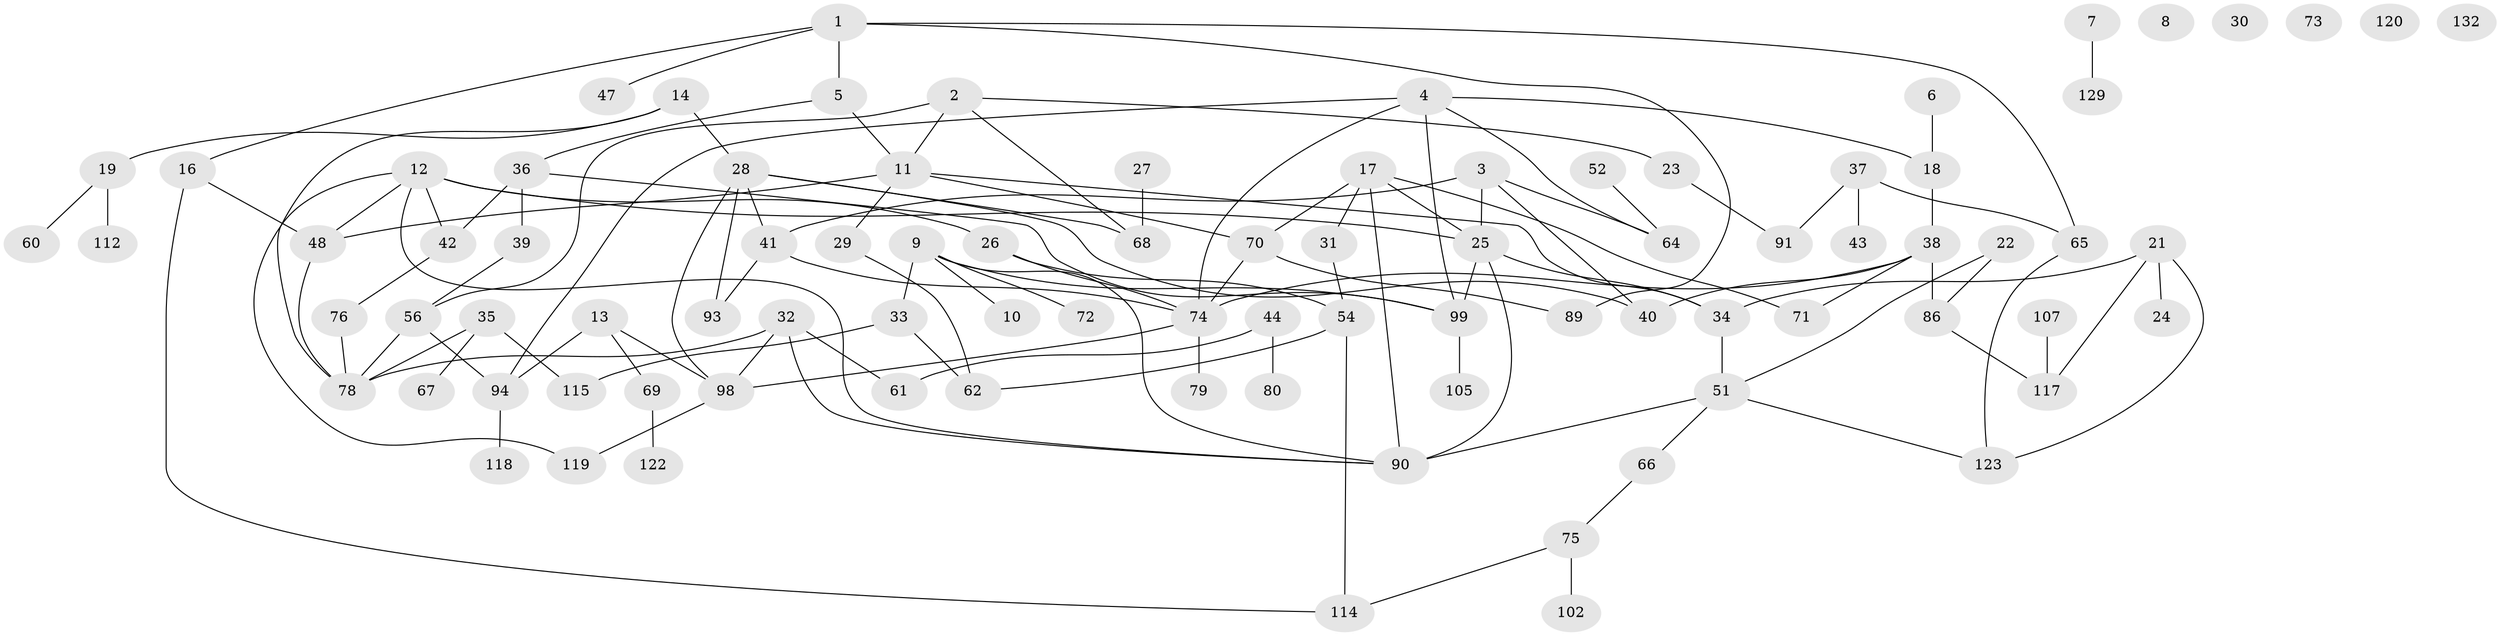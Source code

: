 // original degree distribution, {4: 0.15151515151515152, 3: 0.3181818181818182, 5: 0.045454545454545456, 1: 0.22727272727272727, 0: 0.03787878787878788, 2: 0.20454545454545456, 6: 0.015151515151515152}
// Generated by graph-tools (version 1.1) at 2025/41/03/06/25 10:41:22]
// undirected, 89 vertices, 123 edges
graph export_dot {
graph [start="1"]
  node [color=gray90,style=filled];
  1 [super="+20"];
  2 [super="+57"];
  3 [super="+116"];
  4 [super="+85"];
  5 [super="+53"];
  6;
  7 [super="+15"];
  8;
  9 [super="+50"];
  10;
  11 [super="+103"];
  12 [super="+84"];
  13 [super="+63"];
  14;
  16;
  17 [super="+101"];
  18 [super="+58"];
  19 [super="+95"];
  21 [super="+96"];
  22 [super="+108"];
  23;
  24;
  25 [super="+55"];
  26 [super="+131"];
  27;
  28 [super="+111"];
  29;
  30;
  31 [super="+109"];
  32 [super="+45"];
  33 [super="+49"];
  34 [super="+59"];
  35;
  36;
  37 [super="+46"];
  38 [super="+88"];
  39;
  40;
  41 [super="+87"];
  42 [super="+104"];
  43;
  44;
  47;
  48 [super="+121"];
  51 [super="+92"];
  52;
  54;
  56 [super="+77"];
  60;
  61;
  62;
  64 [super="+82"];
  65 [super="+83"];
  66 [super="+106"];
  67;
  68;
  69 [super="+97"];
  70;
  71;
  72;
  73;
  74 [super="+81"];
  75 [super="+125"];
  76;
  78 [super="+126"];
  79;
  80;
  86;
  89;
  90 [super="+127"];
  91;
  93;
  94 [super="+110"];
  98 [super="+128"];
  99 [super="+100"];
  102;
  105 [super="+113"];
  107;
  112;
  114 [super="+130"];
  115 [super="+124"];
  117;
  118;
  119;
  120;
  122;
  123;
  129;
  132;
  1 -- 5;
  1 -- 89;
  1 -- 65;
  1 -- 16;
  1 -- 47;
  2 -- 68;
  2 -- 56;
  2 -- 11;
  2 -- 23;
  3 -- 25;
  3 -- 40;
  3 -- 41;
  3 -- 64;
  4 -- 74;
  4 -- 94;
  4 -- 64;
  4 -- 18;
  4 -- 99;
  5 -- 36;
  5 -- 11;
  6 -- 18;
  7 -- 129;
  9 -- 10;
  9 -- 72;
  9 -- 33;
  9 -- 99;
  9 -- 90;
  11 -- 34;
  11 -- 29;
  11 -- 70;
  11 -- 48;
  12 -- 26;
  12 -- 48;
  12 -- 25;
  12 -- 42;
  12 -- 119;
  12 -- 90;
  13 -- 69;
  13 -- 98;
  13 -- 94;
  14 -- 19;
  14 -- 28;
  14 -- 78;
  16 -- 114;
  16 -- 48;
  17 -- 70;
  17 -- 71;
  17 -- 25;
  17 -- 31;
  17 -- 90;
  18 -- 38;
  19 -- 112;
  19 -- 60;
  21 -- 123;
  21 -- 24;
  21 -- 117;
  21 -- 34;
  22 -- 86;
  22 -- 51;
  23 -- 91;
  25 -- 99;
  25 -- 90;
  25 -- 34;
  26 -- 54;
  26 -- 74;
  27 -- 68;
  28 -- 40;
  28 -- 93;
  28 -- 41;
  28 -- 68;
  28 -- 98;
  29 -- 62;
  31 -- 54;
  32 -- 98;
  32 -- 78;
  32 -- 90;
  32 -- 61;
  33 -- 115;
  33 -- 62;
  34 -- 51;
  35 -- 67;
  35 -- 115;
  35 -- 78;
  36 -- 39;
  36 -- 99;
  36 -- 42;
  37 -- 43;
  37 -- 65;
  37 -- 91;
  38 -- 40;
  38 -- 71;
  38 -- 74;
  38 -- 86;
  39 -- 56;
  41 -- 93;
  41 -- 74;
  42 -- 76;
  44 -- 61;
  44 -- 80;
  48 -- 78;
  51 -- 123;
  51 -- 90;
  51 -- 66;
  52 -- 64;
  54 -- 62;
  54 -- 114;
  56 -- 78;
  56 -- 94;
  65 -- 123;
  66 -- 75;
  69 -- 122;
  70 -- 74;
  70 -- 89;
  74 -- 98;
  74 -- 79;
  75 -- 114;
  75 -- 102;
  76 -- 78;
  86 -- 117;
  94 -- 118;
  98 -- 119;
  99 -- 105;
  107 -- 117;
}
